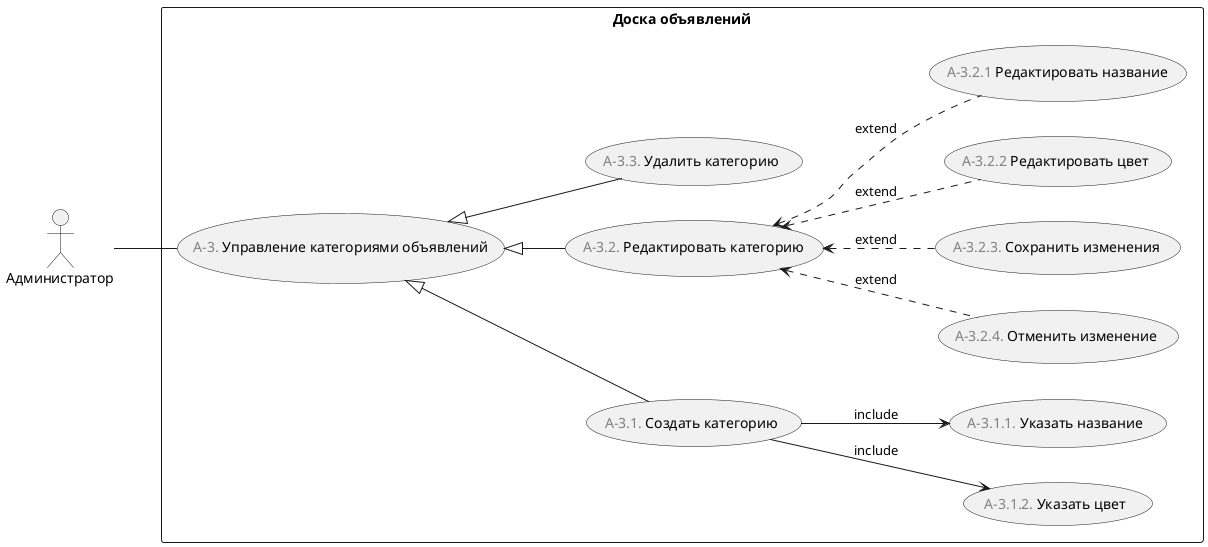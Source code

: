 ﻿@startuml
'https://plantuml.com/use-case-diagram

left to right direction

:Администратор: as admin

rectangle "Доска объявлений" {
    (<font color="gray">A-3.</font> Управление категориями объявлений) as manage_categories
    
    (<font color="gray">A-3.1.</font> Создать категорию) as create_category
    (<font color="gray">A-3.2.</font> Редактировать категорию) as edit_category
    (<font color="gray">A-3.3.</font> Удалить категорию) as delete_category

    admin -- manage_categories
    manage_categories <|-- delete_category
    manage_categories <|-- edit_category
    manage_categories <|-- create_category
    
    create_category --> (<font color="gray">A-3.1.2.</font> Указать цвет) : include
    create_category --> (<font color="gray">A-3.1.1.</font> Указать название) : include
    
    edit_category <.. (<font color="gray">A-3.2.4.</font> Отменить изменение) : extend
    edit_category <.. (<font color="gray">A-3.2.3.</font> Сохранить изменения) : extend
    edit_category <.. (<font color="gray">A-3.2.2</font> Редактировать цвет) : extend
    edit_category <.. (<font color="gray">A-3.2.1</font> Редактировать название) : extend
}

@enduml